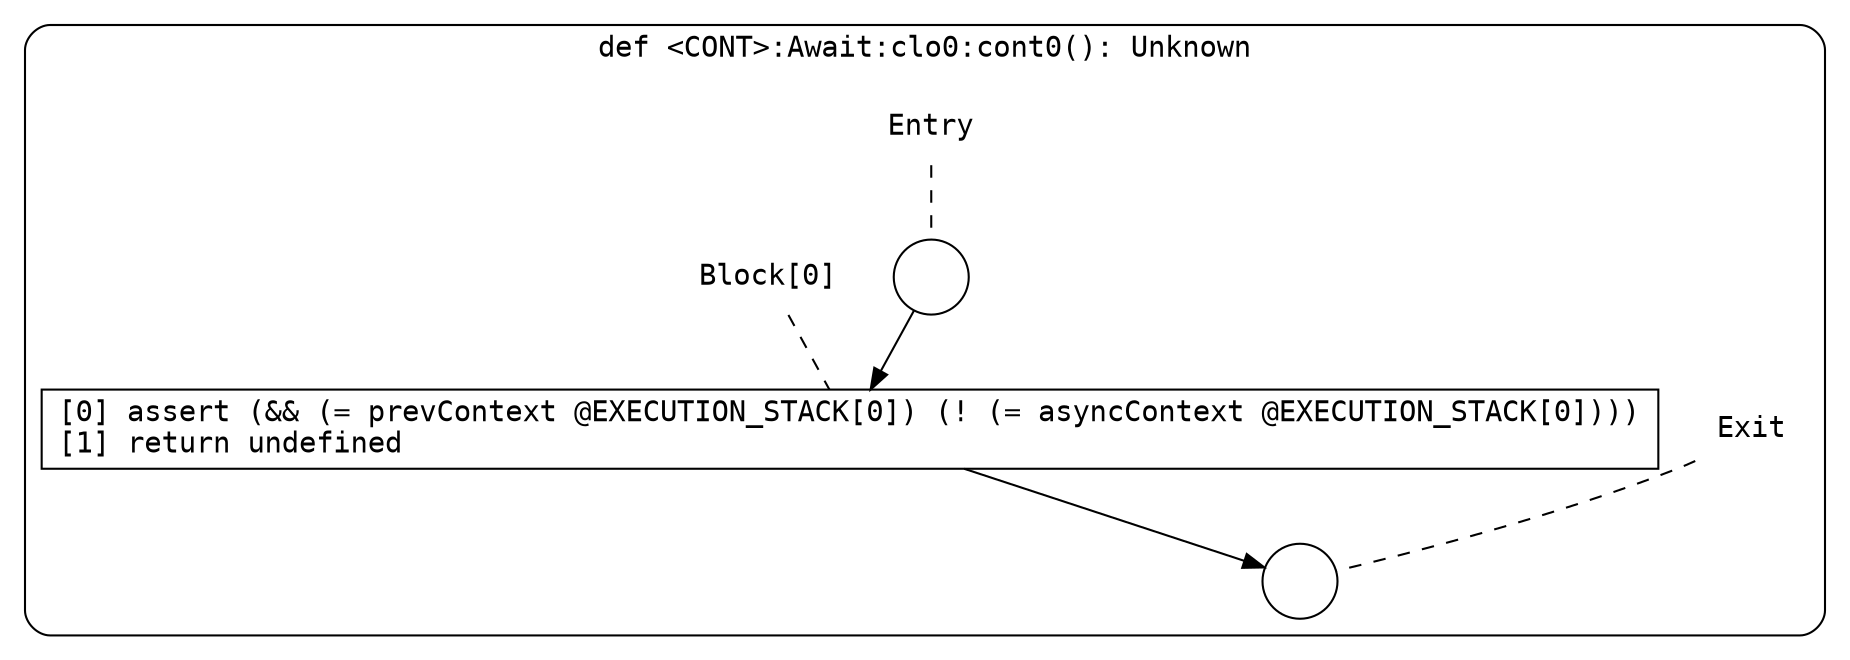 digraph {
  graph [fontname = "Consolas"]
  node [fontname = "Consolas"]
  edge [fontname = "Consolas"]
  subgraph cluster0 {
    label = "def <CONT>:Await:clo0:cont0(): Unknown"
    style = rounded
    cluster0_entry_name [shape=none, label=<<font color="black">Entry</font>>]
    cluster0_entry_name -> cluster0_entry [arrowhead=none, color="black", style=dashed]
    cluster0_entry [shape=circle label=" " color="black" fillcolor="white" style=filled]
    cluster0_entry -> node0 [color="black"]
    cluster0_exit_name [shape=none, label=<<font color="black">Exit</font>>]
    cluster0_exit_name -> cluster0_exit [arrowhead=none, color="black", style=dashed]
    cluster0_exit [shape=circle label=" " color="black" fillcolor="white" style=filled]
    node0_name [shape=none, label=<<font color="black">Block[0]</font>>]
    node0_name -> node0 [arrowhead=none, color="black", style=dashed]
    node0 [shape=box, label=<<font color="black">[0] assert (&amp;&amp; (= prevContext @EXECUTION_STACK[0]) (! (= asyncContext @EXECUTION_STACK[0])))<BR ALIGN="LEFT"/>[1] return undefined<BR ALIGN="LEFT"/></font>> color="black" fillcolor="white", style=filled]
    node0 -> cluster0_exit [color="black"]
  }
}